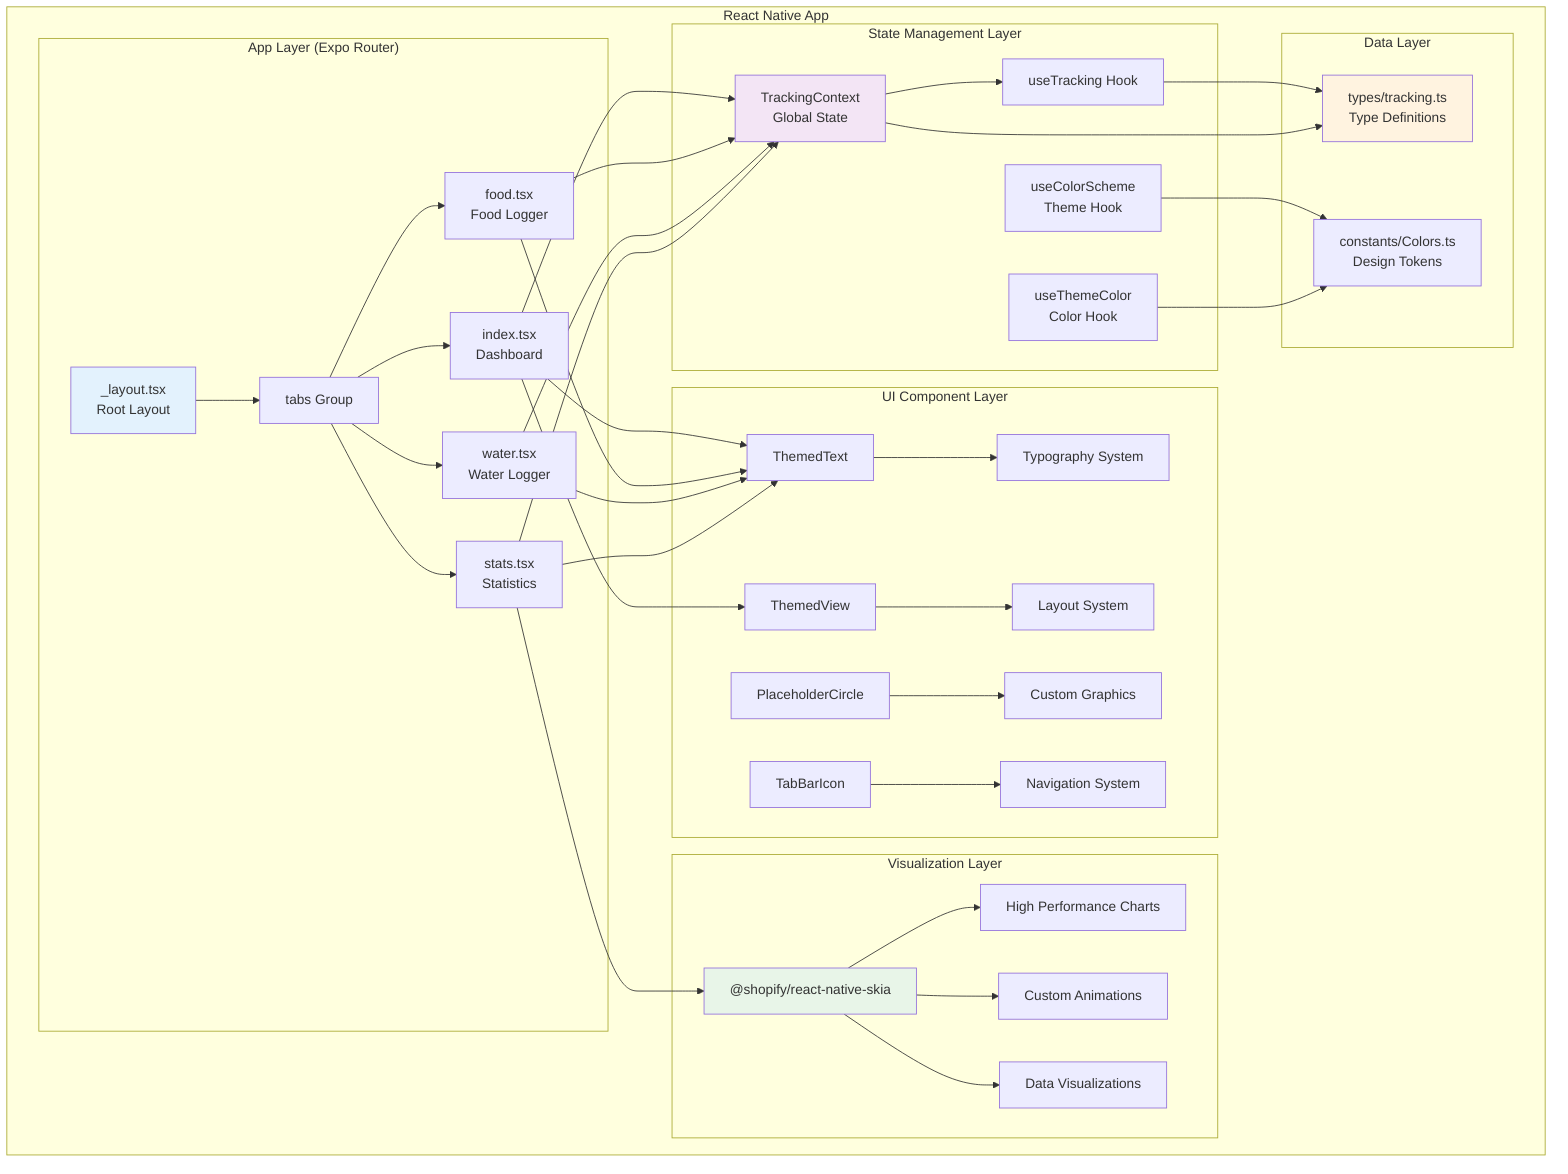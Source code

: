 graph TB
    subgraph "React Native App"
        subgraph "App Layer (Expo Router)"
            A["_layout.tsx<br/>Root Layout"] --> B["tabs Group"]
            B --> C["index.tsx<br/>Dashboard"]
            B --> D["food.tsx<br/>Food Logger"]
            B --> E["water.tsx<br/>Water Logger"]  
            B --> F["stats.tsx<br/>Statistics"]
        end
        
        subgraph "State Management Layer"
            G["TrackingContext<br/>Global State"] --> H["useTracking Hook"]
            I["useColorScheme<br/>Theme Hook"]
            J["useThemeColor<br/>Color Hook"]
        end
        
        subgraph "UI Component Layer"
            K[ThemedText] --> L["Typography System"]
            M[ThemedView] --> N["Layout System"]
            O[PlaceholderCircle] --> P["Custom Graphics"]
            Q[TabBarIcon] --> R["Navigation System"]
        end
        
        subgraph "Visualization Layer"
            S["@shopify/react-native-skia"] --> T["High Performance Charts"]
            S --> U["Custom Animations"]
            S --> V["Data Visualizations"]
        end
        
        subgraph "Data Layer"
            W["types/tracking.ts<br/>Type Definitions"]
            X["constants/Colors.ts<br/>Design Tokens"]
        end
    end
    
    C --> G
    D --> G
    E --> G
    F --> G
    F --> S
    
    C --> K
    C --> M
    D --> K
    E --> K
    F --> K
    
    H --> W
    G --> W
    I --> X
    J --> X
    
    style A fill:#e3f2fd
    style G fill:#f3e5f5
    style S fill:#e8f5e8
    style W fill:#fff3e0